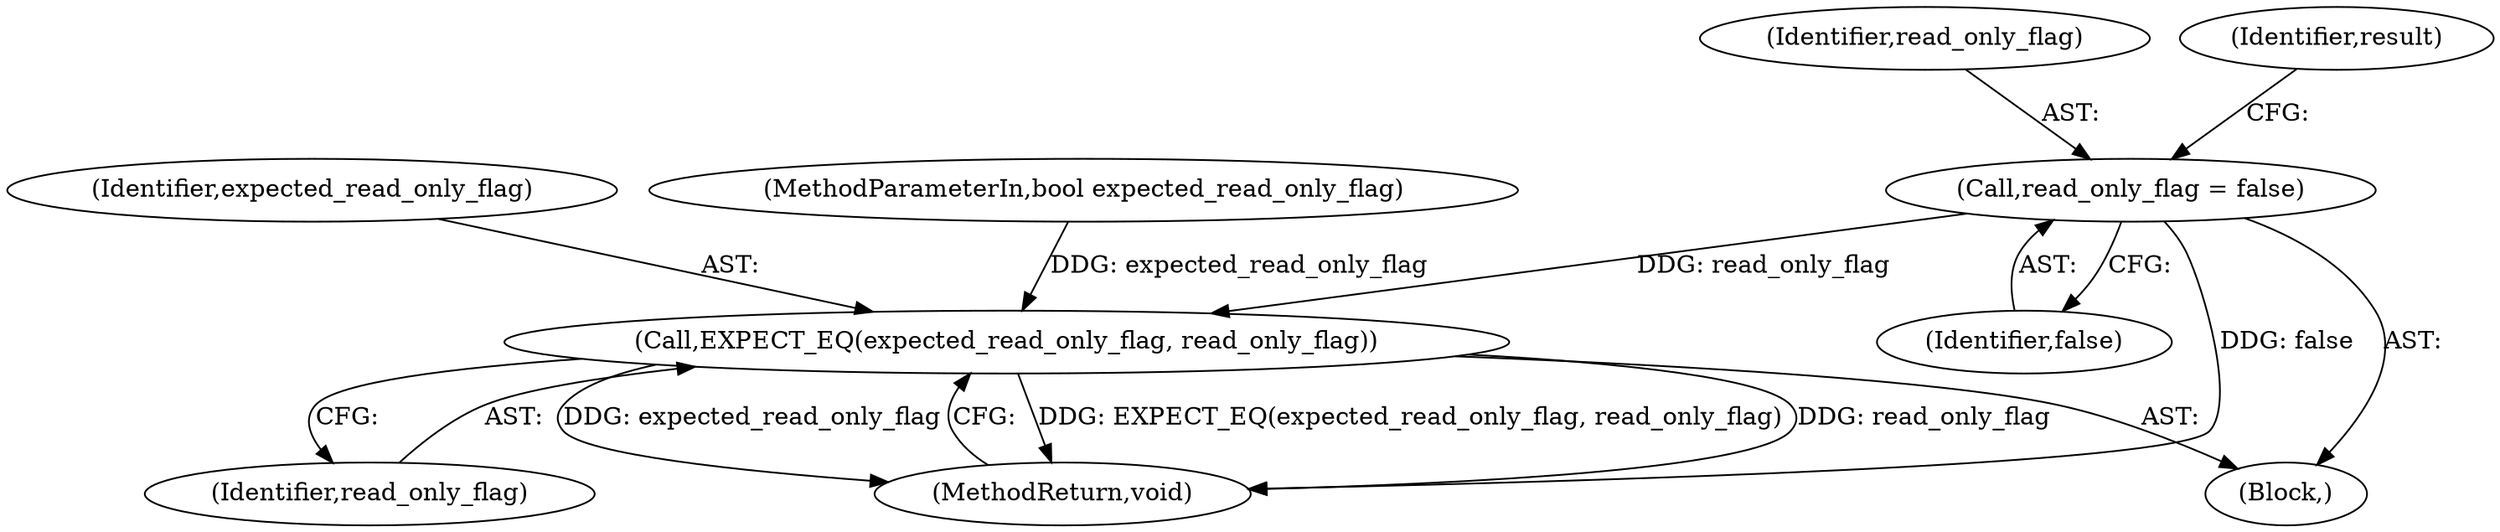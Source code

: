 digraph "1_Chrome_673ce95d481ea9368c4d4d43ac756ba1d6d9e608_20@API" {
"1000111" [label="(Call,read_only_flag = false)"];
"1000132" [label="(Call,EXPECT_EQ(expected_read_only_flag, read_only_flag))"];
"1000133" [label="(Identifier,expected_read_only_flag)"];
"1000134" [label="(Identifier,read_only_flag)"];
"1000111" [label="(Call,read_only_flag = false)"];
"1000135" [label="(MethodReturn,void)"];
"1000112" [label="(Identifier,read_only_flag)"];
"1000116" [label="(Identifier,result)"];
"1000132" [label="(Call,EXPECT_EQ(expected_read_only_flag, read_only_flag))"];
"1000113" [label="(Identifier,false)"];
"1000103" [label="(MethodParameterIn,bool expected_read_only_flag)"];
"1000104" [label="(Block,)"];
"1000111" -> "1000104"  [label="AST: "];
"1000111" -> "1000113"  [label="CFG: "];
"1000112" -> "1000111"  [label="AST: "];
"1000113" -> "1000111"  [label="AST: "];
"1000116" -> "1000111"  [label="CFG: "];
"1000111" -> "1000135"  [label="DDG: false"];
"1000111" -> "1000132"  [label="DDG: read_only_flag"];
"1000132" -> "1000104"  [label="AST: "];
"1000132" -> "1000134"  [label="CFG: "];
"1000133" -> "1000132"  [label="AST: "];
"1000134" -> "1000132"  [label="AST: "];
"1000135" -> "1000132"  [label="CFG: "];
"1000132" -> "1000135"  [label="DDG: EXPECT_EQ(expected_read_only_flag, read_only_flag)"];
"1000132" -> "1000135"  [label="DDG: read_only_flag"];
"1000132" -> "1000135"  [label="DDG: expected_read_only_flag"];
"1000103" -> "1000132"  [label="DDG: expected_read_only_flag"];
}
